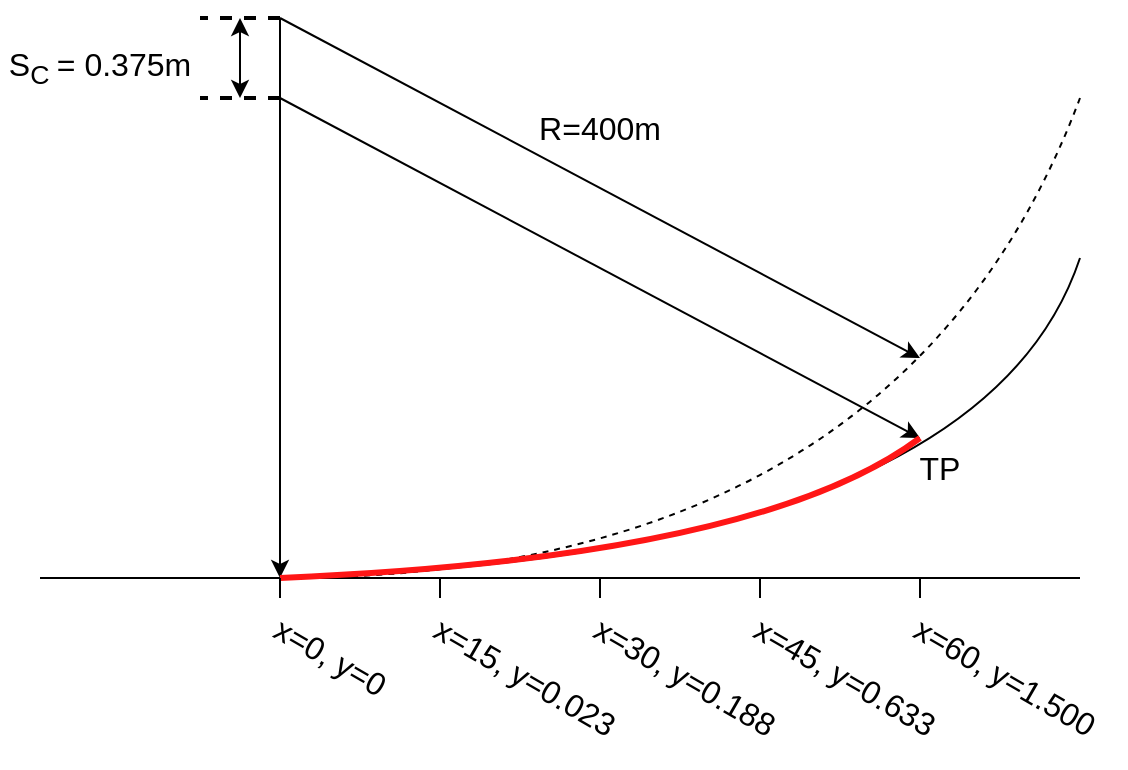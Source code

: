 <mxfile version="27.0.3" pages="5">
  <diagram name="horizontal-curve" id="SXCF_krvwTr8Y7kQgld5">
    <mxGraphModel dx="613" dy="1053" grid="1" gridSize="10" guides="1" tooltips="1" connect="1" arrows="1" fold="1" page="1" pageScale="1" pageWidth="827" pageHeight="1169" math="0" shadow="0">
      <root>
        <mxCell id="0" />
        <mxCell id="1" parent="0" />
        <mxCell id="LkyZGpWd02ybzmkm2xdY-1" value="" style="endArrow=none;html=1;rounded=0;strokeWidth=1;endFill=1;startFill=1;startArrow=classic;" edge="1" parent="1">
          <mxGeometry width="50" height="50" relative="1" as="geometry">
            <mxPoint x="240" y="320" as="sourcePoint" />
            <mxPoint x="240" y="40" as="targetPoint" />
          </mxGeometry>
        </mxCell>
        <mxCell id="LkyZGpWd02ybzmkm2xdY-2" value="" style="endArrow=none;html=1;rounded=0;strokeWidth=1;" edge="1" parent="1">
          <mxGeometry width="50" height="50" relative="1" as="geometry">
            <mxPoint x="240" y="320" as="sourcePoint" />
            <mxPoint x="120" y="320" as="targetPoint" />
          </mxGeometry>
        </mxCell>
        <mxCell id="LkyZGpWd02ybzmkm2xdY-3" value="" style="endArrow=none;html=1;rounded=0;strokeWidth=1;" edge="1" parent="1">
          <mxGeometry width="50" height="50" relative="1" as="geometry">
            <mxPoint x="640" y="320" as="sourcePoint" />
            <mxPoint x="240" y="320" as="targetPoint" />
          </mxGeometry>
        </mxCell>
        <mxCell id="LkyZGpWd02ybzmkm2xdY-4" value="" style="endArrow=none;dashed=1;html=1;rounded=0;strokeWidth=2;" edge="1" parent="1">
          <mxGeometry width="50" height="50" relative="1" as="geometry">
            <mxPoint x="240" y="40" as="sourcePoint" />
            <mxPoint x="200" y="40" as="targetPoint" />
          </mxGeometry>
        </mxCell>
        <mxCell id="LkyZGpWd02ybzmkm2xdY-5" value="" style="endArrow=none;dashed=1;html=1;rounded=0;strokeWidth=2;" edge="1" parent="1">
          <mxGeometry width="50" height="50" relative="1" as="geometry">
            <mxPoint x="240" y="80" as="sourcePoint" />
            <mxPoint x="200" y="80" as="targetPoint" />
          </mxGeometry>
        </mxCell>
        <mxCell id="LkyZGpWd02ybzmkm2xdY-6" value="" style="endArrow=classic;startArrow=classic;html=1;rounded=0;" edge="1" parent="1">
          <mxGeometry width="50" height="50" relative="1" as="geometry">
            <mxPoint x="220" y="80" as="sourcePoint" />
            <mxPoint x="220" y="40" as="targetPoint" />
          </mxGeometry>
        </mxCell>
        <mxCell id="LkyZGpWd02ybzmkm2xdY-7" value="S&lt;span&gt;&lt;sub&gt;C&amp;nbsp;&lt;/sub&gt;&lt;/span&gt;= 0.375m" style="text;html=1;align=center;verticalAlign=middle;whiteSpace=wrap;rounded=0;fontSize=16;" vertex="1" parent="1">
          <mxGeometry x="100" y="50" width="100" height="30" as="geometry" />
        </mxCell>
        <mxCell id="LkyZGpWd02ybzmkm2xdY-9" value="" style="curved=1;endArrow=none;html=1;rounded=0;startFill=0;dashed=1;" edge="1" parent="1">
          <mxGeometry width="50" height="50" relative="1" as="geometry">
            <mxPoint x="240" y="320" as="sourcePoint" />
            <mxPoint x="640" y="80" as="targetPoint" />
            <Array as="points">
              <mxPoint x="550" y="320" />
            </Array>
          </mxGeometry>
        </mxCell>
        <mxCell id="LkyZGpWd02ybzmkm2xdY-10" value="" style="curved=1;endArrow=none;html=1;rounded=0;startFill=0;" edge="1" parent="1">
          <mxGeometry width="50" height="50" relative="1" as="geometry">
            <mxPoint x="240" y="320" as="sourcePoint" />
            <mxPoint x="640" y="160" as="targetPoint" />
            <Array as="points">
              <mxPoint x="590" y="310" />
            </Array>
          </mxGeometry>
        </mxCell>
        <mxCell id="LkyZGpWd02ybzmkm2xdY-11" value="" style="endArrow=classic;html=1;rounded=0;" edge="1" parent="1">
          <mxGeometry width="50" height="50" relative="1" as="geometry">
            <mxPoint x="240" y="40" as="sourcePoint" />
            <mxPoint x="560" y="210" as="targetPoint" />
          </mxGeometry>
        </mxCell>
        <mxCell id="LkyZGpWd02ybzmkm2xdY-12" value="" style="endArrow=classic;html=1;rounded=0;" edge="1" parent="1">
          <mxGeometry width="50" height="50" relative="1" as="geometry">
            <mxPoint x="240" y="80" as="sourcePoint" />
            <mxPoint x="560" y="250" as="targetPoint" />
          </mxGeometry>
        </mxCell>
        <mxCell id="LkyZGpWd02ybzmkm2xdY-13" value="R=400m" style="text;html=1;align=center;verticalAlign=middle;whiteSpace=wrap;rounded=0;fontSize=16;" vertex="1" parent="1">
          <mxGeometry x="370" y="80" width="60" height="30" as="geometry" />
        </mxCell>
        <mxCell id="LkyZGpWd02ybzmkm2xdY-14" value="" style="curved=1;endArrow=none;html=1;rounded=0;startFill=0;strokeColor=#FF1616;strokeWidth=3;" edge="1" parent="1">
          <mxGeometry width="50" height="50" relative="1" as="geometry">
            <mxPoint x="240" y="320" as="sourcePoint" />
            <mxPoint x="560" y="250" as="targetPoint" />
            <Array as="points">
              <mxPoint x="480" y="310" />
            </Array>
          </mxGeometry>
        </mxCell>
        <mxCell id="LkyZGpWd02ybzmkm2xdY-15" value="TP" style="text;html=1;align=center;verticalAlign=middle;whiteSpace=wrap;rounded=0;fontSize=16;" vertex="1" parent="1">
          <mxGeometry x="540" y="250" width="60" height="30" as="geometry" />
        </mxCell>
        <mxCell id="LkyZGpWd02ybzmkm2xdY-22" value="" style="endArrow=none;html=1;rounded=0;" edge="1" parent="1">
          <mxGeometry width="50" height="50" relative="1" as="geometry">
            <mxPoint x="240" y="330" as="sourcePoint" />
            <mxPoint x="240" y="320" as="targetPoint" />
          </mxGeometry>
        </mxCell>
        <mxCell id="LkyZGpWd02ybzmkm2xdY-24" value="" style="endArrow=none;html=1;rounded=0;" edge="1" parent="1">
          <mxGeometry width="50" height="50" relative="1" as="geometry">
            <mxPoint x="480" y="330" as="sourcePoint" />
            <mxPoint x="480" y="320" as="targetPoint" />
          </mxGeometry>
        </mxCell>
        <mxCell id="LkyZGpWd02ybzmkm2xdY-25" value="" style="endArrow=none;html=1;rounded=0;" edge="1" parent="1">
          <mxGeometry width="50" height="50" relative="1" as="geometry">
            <mxPoint x="320" y="330" as="sourcePoint" />
            <mxPoint x="320" y="320" as="targetPoint" />
          </mxGeometry>
        </mxCell>
        <mxCell id="LkyZGpWd02ybzmkm2xdY-26" value="" style="endArrow=none;html=1;rounded=0;" edge="1" parent="1">
          <mxGeometry width="50" height="50" relative="1" as="geometry">
            <mxPoint x="400" y="330" as="sourcePoint" />
            <mxPoint x="400" y="320" as="targetPoint" />
          </mxGeometry>
        </mxCell>
        <mxCell id="LkyZGpWd02ybzmkm2xdY-27" value="" style="endArrow=none;html=1;rounded=0;" edge="1" parent="1">
          <mxGeometry width="50" height="50" relative="1" as="geometry">
            <mxPoint x="560" y="330" as="sourcePoint" />
            <mxPoint x="560" y="320" as="targetPoint" />
          </mxGeometry>
        </mxCell>
        <mxCell id="LkyZGpWd02ybzmkm2xdY-28" value="x=0, y=0" style="text;html=1;align=left;verticalAlign=middle;whiteSpace=wrap;rounded=0;fontSize=16;rotation=30;" vertex="1" parent="1">
          <mxGeometry x="230" y="350" width="110" height="40" as="geometry" />
        </mxCell>
        <mxCell id="LkyZGpWd02ybzmkm2xdY-30" value="x=15, y=0.023" style="text;html=1;align=left;verticalAlign=middle;whiteSpace=wrap;rounded=0;fontSize=16;rotation=30;" vertex="1" parent="1">
          <mxGeometry x="310" y="350" width="110" height="40" as="geometry" />
        </mxCell>
        <mxCell id="LkyZGpWd02ybzmkm2xdY-31" value="x=30, y=0.188" style="text;html=1;align=left;verticalAlign=middle;whiteSpace=wrap;rounded=0;fontSize=16;rotation=30;" vertex="1" parent="1">
          <mxGeometry x="390" y="350" width="110" height="40" as="geometry" />
        </mxCell>
        <mxCell id="LkyZGpWd02ybzmkm2xdY-32" value="x=45, y=0.633" style="text;html=1;align=left;verticalAlign=middle;whiteSpace=wrap;rounded=0;fontSize=16;rotation=30;" vertex="1" parent="1">
          <mxGeometry x="470" y="350" width="110" height="40" as="geometry" />
        </mxCell>
        <mxCell id="LkyZGpWd02ybzmkm2xdY-33" value="x=60, y=1.500" style="text;html=1;align=left;verticalAlign=middle;whiteSpace=wrap;rounded=0;fontSize=16;rotation=30;" vertex="1" parent="1">
          <mxGeometry x="550" y="350" width="110" height="40" as="geometry" />
        </mxCell>
      </root>
    </mxGraphModel>
  </diagram>
  <diagram id="r2-58brcnccfTSR4OLC5" name="vertical-curve-intervals">
    <mxGraphModel dx="575" dy="988" grid="1" gridSize="10" guides="1" tooltips="1" connect="1" arrows="1" fold="1" page="1" pageScale="1" pageWidth="827" pageHeight="1169" math="0" shadow="0">
      <root>
        <mxCell id="0" />
        <mxCell id="1" parent="0" />
        <mxCell id="jxTdZAvLVfT6GxiobgqB-1" value="G&lt;sub&gt;1&lt;/sub&gt;= 1%" style="endArrow=none;html=1;rounded=0;fontSize=16;" edge="1" parent="1">
          <mxGeometry x="-1" y="28" width="50" height="50" relative="1" as="geometry">
            <mxPoint x="400" y="480" as="sourcePoint" />
            <mxPoint x="800" y="80" as="targetPoint" />
            <mxPoint as="offset" />
          </mxGeometry>
        </mxCell>
        <mxCell id="xawjdj539_uKptvt5lee-1" value="" style="endArrow=none;html=1;rounded=0;" edge="1" parent="1">
          <mxGeometry width="50" height="50" relative="1" as="geometry">
            <mxPoint x="680" y="480" as="sourcePoint" />
            <mxPoint x="680" y="80" as="targetPoint" />
          </mxGeometry>
        </mxCell>
        <mxCell id="xawjdj539_uKptvt5lee-2" value="" style="endArrow=none;html=1;rounded=0;dashed=1;" edge="1" parent="1">
          <mxGeometry width="50" height="50" relative="1" as="geometry">
            <mxPoint x="520" y="440" as="sourcePoint" />
            <mxPoint x="520" y="120" as="targetPoint" />
          </mxGeometry>
        </mxCell>
        <mxCell id="xawjdj539_uKptvt5lee-3" value="" style="endArrow=none;html=1;rounded=0;dashed=1;" edge="1" parent="1">
          <mxGeometry width="50" height="50" relative="1" as="geometry">
            <mxPoint x="640" y="440" as="sourcePoint" />
            <mxPoint x="640" y="120" as="targetPoint" />
          </mxGeometry>
        </mxCell>
        <mxCell id="xawjdj539_uKptvt5lee-4" value="" style="endArrow=none;html=1;rounded=0;dashed=1;" edge="1" parent="1">
          <mxGeometry width="50" height="50" relative="1" as="geometry">
            <mxPoint x="560" y="440" as="sourcePoint" />
            <mxPoint x="560" y="120" as="targetPoint" />
          </mxGeometry>
        </mxCell>
        <mxCell id="xawjdj539_uKptvt5lee-5" value="" style="endArrow=none;html=1;rounded=0;dashed=1;" edge="1" parent="1">
          <mxGeometry width="50" height="50" relative="1" as="geometry">
            <mxPoint x="600" y="440" as="sourcePoint" />
            <mxPoint x="600" y="120" as="targetPoint" />
          </mxGeometry>
        </mxCell>
        <mxCell id="xawjdj539_uKptvt5lee-6" value="" style="endArrow=none;html=1;rounded=0;startArrow=none;startFill=0;" edge="1" parent="1">
          <mxGeometry width="50" height="50" relative="1" as="geometry">
            <mxPoint x="480" y="400" as="sourcePoint" />
            <mxPoint x="480" y="80" as="targetPoint" />
          </mxGeometry>
        </mxCell>
        <mxCell id="xawjdj539_uKptvt5lee-7" value="L&lt;sub&gt;tr&lt;/sub&gt;= 87.5 m" style="endArrow=classic;startArrow=classic;html=1;rounded=0;fontSize=16;" edge="1" parent="1">
          <mxGeometry x="0.4" y="20" width="50" height="50" relative="1" as="geometry">
            <mxPoint x="480" y="80" as="sourcePoint" />
            <mxPoint x="680" y="80" as="targetPoint" />
            <mxPoint as="offset" />
          </mxGeometry>
        </mxCell>
        <mxCell id="xawjdj539_uKptvt5lee-8" value="I= 17.5 m" style="endArrow=classic;startArrow=classic;html=1;rounded=0;fontSize=16;" edge="1" parent="1">
          <mxGeometry x="1" y="20" width="50" height="50" relative="1" as="geometry">
            <mxPoint x="480" y="120" as="sourcePoint" />
            <mxPoint x="520" y="120" as="targetPoint" />
            <mxPoint as="offset" />
          </mxGeometry>
        </mxCell>
        <mxCell id="xawjdj539_uKptvt5lee-9" value="I&lt;sub&gt;3&lt;/sub&gt;= 52.5 m" style="endArrow=classic;startArrow=classic;html=1;rounded=0;fontSize=16;" edge="1" parent="1">
          <mxGeometry x="0.167" y="20" width="50" height="50" relative="1" as="geometry">
            <mxPoint x="480" y="200" as="sourcePoint" />
            <mxPoint x="600" y="200" as="targetPoint" />
            <mxPoint as="offset" />
          </mxGeometry>
        </mxCell>
        <mxCell id="xawjdj539_uKptvt5lee-10" value="" style="curved=1;endArrow=oval;html=1;rounded=0;startFill=1;startArrow=oval;endFill=1;" edge="1" parent="1">
          <mxGeometry width="50" height="50" relative="1" as="geometry">
            <mxPoint x="480" y="400" as="sourcePoint" />
            <mxPoint x="680" y="480" as="targetPoint" />
            <Array as="points">
              <mxPoint x="620" y="270" />
            </Array>
          </mxGeometry>
        </mxCell>
        <mxCell id="xawjdj539_uKptvt5lee-11" value="G&lt;sub&gt;2&lt;/sub&gt;= -2.5%" style="endArrow=none;html=1;rounded=0;fontSize=16;" edge="1" parent="1">
          <mxGeometry width="50" height="50" relative="1" as="geometry">
            <mxPoint x="680" y="480" as="sourcePoint" />
            <mxPoint x="720" y="640" as="targetPoint" />
          </mxGeometry>
        </mxCell>
        <mxCell id="xawjdj539_uKptvt5lee-12" value="R= 2500 m" style="endArrow=classic;html=1;rounded=0;fontSize=16;" edge="1" parent="1">
          <mxGeometry x="-0.341" y="-46" width="50" height="50" relative="1" as="geometry">
            <mxPoint x="530" y="530" as="sourcePoint" />
            <mxPoint x="620" y="370" as="targetPoint" />
            <mxPoint as="offset" />
          </mxGeometry>
        </mxCell>
        <mxCell id="Em1HWiFnSpKRZsShYDtv-1" value="h&lt;sub&gt;0&lt;/sub&gt;= -35 m" style="text;html=1;align=center;verticalAlign=middle;whiteSpace=wrap;rounded=0;fontSize=16;" vertex="1" parent="1">
          <mxGeometry x="400" y="380" width="73" height="30" as="geometry" />
        </mxCell>
      </root>
    </mxGraphModel>
  </diagram>
  <diagram name="vertical-curve-heights" id="iGC5_O4vB84dhGxdD94K">
    <mxGraphModel dx="575" dy="988" grid="1" gridSize="10" guides="1" tooltips="1" connect="1" arrows="1" fold="1" page="1" pageScale="1" pageWidth="827" pageHeight="1169" math="0" shadow="0">
      <root>
        <mxCell id="_yOffROrA7SlxPLwHXTy-0" />
        <mxCell id="_yOffROrA7SlxPLwHXTy-1" parent="_yOffROrA7SlxPLwHXTy-0" />
        <mxCell id="_yOffROrA7SlxPLwHXTy-2" value="G&lt;sub&gt;1&lt;/sub&gt;= 1%" style="endArrow=none;html=1;rounded=0;fontSize=16;" edge="1" parent="_yOffROrA7SlxPLwHXTy-1">
          <mxGeometry x="-1" y="28" width="50" height="50" relative="1" as="geometry">
            <mxPoint x="400" y="480" as="sourcePoint" />
            <mxPoint x="800" y="80" as="targetPoint" />
            <mxPoint as="offset" />
          </mxGeometry>
        </mxCell>
        <mxCell id="_yOffROrA7SlxPLwHXTy-3" value="" style="endArrow=none;html=1;rounded=0;" edge="1" parent="_yOffROrA7SlxPLwHXTy-1">
          <mxGeometry width="50" height="50" relative="1" as="geometry">
            <mxPoint x="680" y="480" as="sourcePoint" />
            <mxPoint x="680" y="200" as="targetPoint" />
          </mxGeometry>
        </mxCell>
        <mxCell id="_yOffROrA7SlxPLwHXTy-5" value="" style="endArrow=none;html=1;rounded=0;dashed=1;strokeColor=#000000;strokeWidth=1;" edge="1" parent="_yOffROrA7SlxPLwHXTy-1">
          <mxGeometry width="50" height="50" relative="1" as="geometry">
            <mxPoint x="640" y="390" as="sourcePoint" />
            <mxPoint x="640" y="240" as="targetPoint" />
          </mxGeometry>
        </mxCell>
        <mxCell id="_yOffROrA7SlxPLwHXTy-6" value="" style="endArrow=none;html=1;rounded=0;dashed=1;startArrow=oval;startFill=1;" edge="1" parent="_yOffROrA7SlxPLwHXTy-1">
          <mxGeometry width="50" height="50" relative="1" as="geometry">
            <mxPoint x="560" y="320" as="sourcePoint" />
            <mxPoint x="560" y="120" as="targetPoint" />
          </mxGeometry>
        </mxCell>
        <mxCell id="_yOffROrA7SlxPLwHXTy-7" value="" style="endArrow=none;html=1;rounded=0;dashed=1;startArrow=oval;startFill=1;" edge="1" parent="_yOffROrA7SlxPLwHXTy-1">
          <mxGeometry width="50" height="50" relative="1" as="geometry">
            <mxPoint x="600" y="280" as="sourcePoint" />
            <mxPoint x="600" y="120" as="targetPoint" />
          </mxGeometry>
        </mxCell>
        <mxCell id="_yOffROrA7SlxPLwHXTy-8" value="" style="endArrow=none;html=1;rounded=0;startArrow=none;startFill=0;" edge="1" parent="_yOffROrA7SlxPLwHXTy-1">
          <mxGeometry width="50" height="50" relative="1" as="geometry">
            <mxPoint x="480" y="400" as="sourcePoint" />
            <mxPoint x="480" y="80" as="targetPoint" />
          </mxGeometry>
        </mxCell>
        <mxCell id="_yOffROrA7SlxPLwHXTy-9" value="L&lt;sub&gt;tr&lt;/sub&gt;= 87.5 m" style="endArrow=classic;startArrow=classic;html=1;rounded=0;fontSize=16;" edge="1" parent="_yOffROrA7SlxPLwHXTy-1">
          <mxGeometry x="0.4" y="20" width="50" height="50" relative="1" as="geometry">
            <mxPoint x="480" y="80" as="sourcePoint" />
            <mxPoint x="680" y="80" as="targetPoint" />
            <mxPoint as="offset" />
          </mxGeometry>
        </mxCell>
        <mxCell id="_yOffROrA7SlxPLwHXTy-12" value="" style="curved=1;endArrow=oval;html=1;rounded=0;startFill=1;startArrow=oval;endFill=1;" edge="1" parent="_yOffROrA7SlxPLwHXTy-1">
          <mxGeometry width="50" height="50" relative="1" as="geometry">
            <mxPoint x="480" y="400" as="sourcePoint" />
            <mxPoint x="680" y="480" as="targetPoint" />
            <Array as="points">
              <mxPoint x="620" y="270" />
            </Array>
          </mxGeometry>
        </mxCell>
        <mxCell id="_yOffROrA7SlxPLwHXTy-13" value="G&lt;sub&gt;2&lt;/sub&gt;= -2.5%" style="endArrow=none;html=1;rounded=0;fontSize=16;" edge="1" parent="_yOffROrA7SlxPLwHXTy-1">
          <mxGeometry width="50" height="50" relative="1" as="geometry">
            <mxPoint x="680" y="480" as="sourcePoint" />
            <mxPoint x="720" y="640" as="targetPoint" />
          </mxGeometry>
        </mxCell>
        <mxCell id="_yOffROrA7SlxPLwHXTy-14" value="R= 2500 m" style="endArrow=classic;html=1;rounded=0;fontSize=16;" edge="1" parent="_yOffROrA7SlxPLwHXTy-1">
          <mxGeometry x="-0.341" y="-46" width="50" height="50" relative="1" as="geometry">
            <mxPoint x="530" y="530" as="sourcePoint" />
            <mxPoint x="620" y="370" as="targetPoint" />
            <mxPoint as="offset" />
          </mxGeometry>
        </mxCell>
        <mxCell id="_yOffROrA7SlxPLwHXTy-15" value="h&lt;sub&gt;0&lt;/sub&gt;= -35 m" style="text;html=1;align=center;verticalAlign=middle;whiteSpace=wrap;rounded=0;fontSize=16;" vertex="1" parent="_yOffROrA7SlxPLwHXTy-1">
          <mxGeometry x="400" y="380" width="73" height="30" as="geometry" />
        </mxCell>
        <mxCell id="tWIjpfsNZumdh6xaVJrB-5" value="" style="endArrow=none;html=1;rounded=0;dashed=1;strokeColor=#000000;strokeWidth=1;" edge="1" parent="_yOffROrA7SlxPLwHXTy-1">
          <mxGeometry width="50" height="50" relative="1" as="geometry">
            <mxPoint x="560" y="350" as="sourcePoint" />
            <mxPoint x="560" y="320" as="targetPoint" />
          </mxGeometry>
        </mxCell>
        <mxCell id="tWIjpfsNZumdh6xaVJrB-6" value="" style="endArrow=none;html=1;rounded=0;dashed=1;" edge="1" parent="_yOffROrA7SlxPLwHXTy-1">
          <mxGeometry width="50" height="50" relative="1" as="geometry">
            <mxPoint x="600" y="440" as="sourcePoint" />
            <mxPoint x="600" y="280" as="targetPoint" />
          </mxGeometry>
        </mxCell>
        <mxCell id="tWIjpfsNZumdh6xaVJrB-7" value="" style="endArrow=none;html=1;rounded=0;dashed=1;startArrow=oval;startFill=1;" edge="1" parent="_yOffROrA7SlxPLwHXTy-1">
          <mxGeometry width="50" height="50" relative="1" as="geometry">
            <mxPoint x="640" y="240" as="sourcePoint" />
            <mxPoint x="640" y="120" as="targetPoint" />
          </mxGeometry>
        </mxCell>
        <mxCell id="tWIjpfsNZumdh6xaVJrB-8" value="" style="endArrow=none;html=1;rounded=0;startArrow=oval;startFill=1;" edge="1" parent="_yOffROrA7SlxPLwHXTy-1">
          <mxGeometry width="50" height="50" relative="1" as="geometry">
            <mxPoint x="680" y="200" as="sourcePoint" />
            <mxPoint x="680" y="80" as="targetPoint" />
          </mxGeometry>
        </mxCell>
        <mxCell id="JmkwKropt9pV9SZRvunN-0" value="" style="endArrow=none;html=1;rounded=0;dashed=1;startArrow=oval;startFill=1;" edge="1" parent="_yOffROrA7SlxPLwHXTy-1">
          <mxGeometry width="50" height="50" relative="1" as="geometry">
            <mxPoint x="520" y="360" as="sourcePoint" />
            <mxPoint x="520" y="120" as="targetPoint" />
          </mxGeometry>
        </mxCell>
        <mxCell id="JmkwKropt9pV9SZRvunN-1" value="" style="endArrow=none;html=1;rounded=0;dashed=1;" edge="1" parent="_yOffROrA7SlxPLwHXTy-1">
          <mxGeometry width="50" height="50" relative="1" as="geometry">
            <mxPoint x="520" y="440" as="sourcePoint" />
            <mxPoint x="520" y="360" as="targetPoint" />
          </mxGeometry>
        </mxCell>
        <mxCell id="JmkwKropt9pV9SZRvunN-2" value="h&lt;sub&gt;1&lt;/sub&gt;= -34.825 m" style="endArrow=classic;html=1;rounded=0;fontSize=16;" edge="1" parent="_yOffROrA7SlxPLwHXTy-1">
          <mxGeometry x="-1" width="50" height="50" relative="1" as="geometry">
            <mxPoint x="400" y="320" as="sourcePoint" />
            <mxPoint x="520" y="360" as="targetPoint" />
            <mxPoint as="offset" />
          </mxGeometry>
        </mxCell>
        <mxCell id="JmkwKropt9pV9SZRvunN-3" value="h&lt;sub&gt;4&lt;/sub&gt;= -34.300 m" style="endArrow=classic;html=1;rounded=0;fontSize=16;" edge="1" parent="_yOffROrA7SlxPLwHXTy-1">
          <mxGeometry x="-1" width="50" height="50" relative="1" as="geometry">
            <mxPoint x="400" y="200" as="sourcePoint" />
            <mxPoint x="640" y="240" as="targetPoint" />
            <mxPoint as="offset" />
          </mxGeometry>
        </mxCell>
        <mxCell id="TSyL5Dv33qV7BRCMohvI-0" value="" style="endArrow=none;html=1;rounded=0;dashed=1;" edge="1" parent="_yOffROrA7SlxPLwHXTy-1">
          <mxGeometry width="50" height="50" relative="1" as="geometry">
            <mxPoint x="640" y="440" as="sourcePoint" />
            <mxPoint x="640" y="390" as="targetPoint" />
          </mxGeometry>
        </mxCell>
        <mxCell id="TSyL5Dv33qV7BRCMohvI-1" value="" style="endArrow=none;html=1;rounded=0;dashed=1;" edge="1" parent="_yOffROrA7SlxPLwHXTy-1">
          <mxGeometry width="50" height="50" relative="1" as="geometry">
            <mxPoint x="560" y="440" as="sourcePoint" />
            <mxPoint x="560" y="350" as="targetPoint" />
          </mxGeometry>
        </mxCell>
      </root>
    </mxGraphModel>
  </diagram>
  <diagram name="vertical-curve-extension" id="bwJ3wJROJDkzBkbzUz5t">
    <mxGraphModel dx="460" dy="790" grid="1" gridSize="10" guides="1" tooltips="1" connect="1" arrows="1" fold="1" page="1" pageScale="1" pageWidth="827" pageHeight="1169" math="0" shadow="0">
      <root>
        <mxCell id="gr9XYdaCjBYkanWr1Jlb-0" />
        <mxCell id="gr9XYdaCjBYkanWr1Jlb-1" parent="gr9XYdaCjBYkanWr1Jlb-0" />
        <mxCell id="gr9XYdaCjBYkanWr1Jlb-2" value="G&lt;sub&gt;1&lt;/sub&gt;= 1%" style="endArrow=none;html=1;rounded=0;fontSize=16;" edge="1" parent="gr9XYdaCjBYkanWr1Jlb-1">
          <mxGeometry x="-1" y="28" width="50" height="50" relative="1" as="geometry">
            <mxPoint x="400" y="480" as="sourcePoint" />
            <mxPoint x="800" y="80" as="targetPoint" />
            <mxPoint as="offset" />
          </mxGeometry>
        </mxCell>
        <mxCell id="gr9XYdaCjBYkanWr1Jlb-3" value="" style="endArrow=none;html=1;rounded=0;" edge="1" parent="gr9XYdaCjBYkanWr1Jlb-1">
          <mxGeometry width="50" height="50" relative="1" as="geometry">
            <mxPoint x="680" y="480" as="sourcePoint" />
            <mxPoint x="680" y="200" as="targetPoint" />
          </mxGeometry>
        </mxCell>
        <mxCell id="gr9XYdaCjBYkanWr1Jlb-4" value="" style="endArrow=none;html=1;rounded=0;dashed=1;strokeColor=#00CC00;strokeWidth=2;" edge="1" parent="gr9XYdaCjBYkanWr1Jlb-1">
          <mxGeometry width="50" height="50" relative="1" as="geometry">
            <mxPoint x="640" y="390" as="sourcePoint" />
            <mxPoint x="640" y="240" as="targetPoint" />
          </mxGeometry>
        </mxCell>
        <mxCell id="gr9XYdaCjBYkanWr1Jlb-5" value="" style="endArrow=none;html=1;rounded=0;dashed=1;startArrow=oval;startFill=1;" edge="1" parent="gr9XYdaCjBYkanWr1Jlb-1">
          <mxGeometry width="50" height="50" relative="1" as="geometry">
            <mxPoint x="560" y="320" as="sourcePoint" />
            <mxPoint x="560" y="120" as="targetPoint" />
          </mxGeometry>
        </mxCell>
        <mxCell id="gr9XYdaCjBYkanWr1Jlb-6" value="" style="endArrow=none;html=1;rounded=0;dashed=1;startArrow=oval;startFill=1;" edge="1" parent="gr9XYdaCjBYkanWr1Jlb-1">
          <mxGeometry width="50" height="50" relative="1" as="geometry">
            <mxPoint x="600" y="280" as="sourcePoint" />
            <mxPoint x="600" y="120" as="targetPoint" />
          </mxGeometry>
        </mxCell>
        <mxCell id="gr9XYdaCjBYkanWr1Jlb-7" value="" style="endArrow=none;html=1;rounded=0;startArrow=none;startFill=0;" edge="1" parent="gr9XYdaCjBYkanWr1Jlb-1">
          <mxGeometry width="50" height="50" relative="1" as="geometry">
            <mxPoint x="480" y="400" as="sourcePoint" />
            <mxPoint x="480" y="80" as="targetPoint" />
          </mxGeometry>
        </mxCell>
        <mxCell id="gr9XYdaCjBYkanWr1Jlb-8" value="L&lt;sub&gt;tr&lt;/sub&gt;= 87.5 m" style="endArrow=classic;startArrow=classic;html=1;rounded=0;fontSize=16;" edge="1" parent="gr9XYdaCjBYkanWr1Jlb-1">
          <mxGeometry x="0.4" y="20" width="50" height="50" relative="1" as="geometry">
            <mxPoint x="480" y="80" as="sourcePoint" />
            <mxPoint x="680" y="80" as="targetPoint" />
            <mxPoint as="offset" />
          </mxGeometry>
        </mxCell>
        <mxCell id="gr9XYdaCjBYkanWr1Jlb-9" value="" style="curved=1;endArrow=oval;html=1;rounded=0;startFill=1;startArrow=oval;endFill=1;" edge="1" parent="gr9XYdaCjBYkanWr1Jlb-1">
          <mxGeometry width="50" height="50" relative="1" as="geometry">
            <mxPoint x="480" y="400" as="sourcePoint" />
            <mxPoint x="680" y="480" as="targetPoint" />
            <Array as="points">
              <mxPoint x="620" y="270" />
            </Array>
          </mxGeometry>
        </mxCell>
        <mxCell id="gr9XYdaCjBYkanWr1Jlb-10" value="G&lt;sub&gt;2&lt;/sub&gt;= -2.5%" style="endArrow=none;html=1;rounded=0;fontSize=16;" edge="1" parent="gr9XYdaCjBYkanWr1Jlb-1">
          <mxGeometry width="50" height="50" relative="1" as="geometry">
            <mxPoint x="680" y="480" as="sourcePoint" />
            <mxPoint x="720" y="640" as="targetPoint" />
          </mxGeometry>
        </mxCell>
        <mxCell id="gr9XYdaCjBYkanWr1Jlb-11" value="R= 2500 m" style="endArrow=classic;html=1;rounded=0;fontSize=16;" edge="1" parent="gr9XYdaCjBYkanWr1Jlb-1">
          <mxGeometry x="-0.341" y="-46" width="50" height="50" relative="1" as="geometry">
            <mxPoint x="530" y="530" as="sourcePoint" />
            <mxPoint x="620" y="370" as="targetPoint" />
            <mxPoint as="offset" />
          </mxGeometry>
        </mxCell>
        <mxCell id="gr9XYdaCjBYkanWr1Jlb-12" value="h&lt;sub&gt;0&lt;/sub&gt;= -35 m" style="text;html=1;align=center;verticalAlign=middle;whiteSpace=wrap;rounded=0;fontSize=16;" vertex="1" parent="gr9XYdaCjBYkanWr1Jlb-1">
          <mxGeometry x="400" y="380" width="73" height="30" as="geometry" />
        </mxCell>
        <mxCell id="gr9XYdaCjBYkanWr1Jlb-13" value="" style="endArrow=none;html=1;rounded=0;dashed=1;strokeColor=#00CC00;strokeWidth=2;" edge="1" parent="gr9XYdaCjBYkanWr1Jlb-1">
          <mxGeometry width="50" height="50" relative="1" as="geometry">
            <mxPoint x="560" y="350" as="sourcePoint" />
            <mxPoint x="560" y="320" as="targetPoint" />
          </mxGeometry>
        </mxCell>
        <mxCell id="gr9XYdaCjBYkanWr1Jlb-14" value="" style="endArrow=none;html=1;rounded=0;dashed=1;" edge="1" parent="gr9XYdaCjBYkanWr1Jlb-1">
          <mxGeometry width="50" height="50" relative="1" as="geometry">
            <mxPoint x="600" y="440" as="sourcePoint" />
            <mxPoint x="600" y="280" as="targetPoint" />
          </mxGeometry>
        </mxCell>
        <mxCell id="gr9XYdaCjBYkanWr1Jlb-15" value="" style="endArrow=none;html=1;rounded=0;dashed=1;startArrow=oval;startFill=1;" edge="1" parent="gr9XYdaCjBYkanWr1Jlb-1">
          <mxGeometry width="50" height="50" relative="1" as="geometry">
            <mxPoint x="640" y="240" as="sourcePoint" />
            <mxPoint x="640" y="120" as="targetPoint" />
          </mxGeometry>
        </mxCell>
        <mxCell id="gr9XYdaCjBYkanWr1Jlb-16" value="" style="endArrow=none;html=1;rounded=0;startArrow=oval;startFill=1;" edge="1" parent="gr9XYdaCjBYkanWr1Jlb-1">
          <mxGeometry width="50" height="50" relative="1" as="geometry">
            <mxPoint x="680" y="200" as="sourcePoint" />
            <mxPoint x="680" y="80" as="targetPoint" />
          </mxGeometry>
        </mxCell>
        <mxCell id="gr9XYdaCjBYkanWr1Jlb-17" value="" style="endArrow=none;html=1;rounded=0;dashed=1;startArrow=oval;startFill=1;" edge="1" parent="gr9XYdaCjBYkanWr1Jlb-1">
          <mxGeometry width="50" height="50" relative="1" as="geometry">
            <mxPoint x="520" y="360" as="sourcePoint" />
            <mxPoint x="520" y="120" as="targetPoint" />
          </mxGeometry>
        </mxCell>
        <mxCell id="gr9XYdaCjBYkanWr1Jlb-18" value="" style="endArrow=none;html=1;rounded=0;dashed=1;" edge="1" parent="gr9XYdaCjBYkanWr1Jlb-1">
          <mxGeometry width="50" height="50" relative="1" as="geometry">
            <mxPoint x="520" y="440" as="sourcePoint" />
            <mxPoint x="520" y="360" as="targetPoint" />
          </mxGeometry>
        </mxCell>
        <mxCell id="gr9XYdaCjBYkanWr1Jlb-19" value="O&lt;sub&gt;2&lt;/sub&gt;= 0.245 m" style="endArrow=classic;html=1;rounded=0;fontSize=16;" edge="1" parent="gr9XYdaCjBYkanWr1Jlb-1">
          <mxGeometry x="-1" width="50" height="50" relative="1" as="geometry">
            <mxPoint x="760" y="300" as="sourcePoint" />
            <mxPoint x="560" y="340" as="targetPoint" />
            <mxPoint as="offset" />
          </mxGeometry>
        </mxCell>
        <mxCell id="gr9XYdaCjBYkanWr1Jlb-20" value="O&lt;sub&gt;4&lt;/sub&gt;= 0.980 m" style="endArrow=classic;html=1;rounded=0;fontSize=16;" edge="1" parent="gr9XYdaCjBYkanWr1Jlb-1">
          <mxGeometry x="-1" width="50" height="50" relative="1" as="geometry">
            <mxPoint x="760" y="240" as="sourcePoint" />
            <mxPoint x="640" y="280" as="targetPoint" />
            <mxPoint as="offset" />
          </mxGeometry>
        </mxCell>
        <mxCell id="gr9XYdaCjBYkanWr1Jlb-21" value="" style="endArrow=none;html=1;rounded=0;dashed=1;" edge="1" parent="gr9XYdaCjBYkanWr1Jlb-1">
          <mxGeometry width="50" height="50" relative="1" as="geometry">
            <mxPoint x="640" y="440" as="sourcePoint" />
            <mxPoint x="640" y="390" as="targetPoint" />
          </mxGeometry>
        </mxCell>
        <mxCell id="gr9XYdaCjBYkanWr1Jlb-22" value="" style="endArrow=none;html=1;rounded=0;dashed=1;" edge="1" parent="gr9XYdaCjBYkanWr1Jlb-1">
          <mxGeometry width="50" height="50" relative="1" as="geometry">
            <mxPoint x="560" y="440" as="sourcePoint" />
            <mxPoint x="560" y="350" as="targetPoint" />
          </mxGeometry>
        </mxCell>
      </root>
    </mxGraphModel>
  </diagram>
  <diagram name="vertical-curve-fh" id="6T-ReX577GBPmcuY3hwG">
    <mxGraphModel dx="541" dy="929" grid="1" gridSize="10" guides="1" tooltips="1" connect="1" arrows="1" fold="1" page="1" pageScale="1" pageWidth="827" pageHeight="1169" math="0" shadow="0">
      <root>
        <mxCell id="zrzUNM2PURuk44T0LHuJ-0" />
        <mxCell id="zrzUNM2PURuk44T0LHuJ-1" parent="zrzUNM2PURuk44T0LHuJ-0" />
        <mxCell id="zrzUNM2PURuk44T0LHuJ-2" value="G&lt;sub&gt;1&lt;/sub&gt;= 1%" style="endArrow=none;html=1;rounded=0;fontSize=16;" edge="1" parent="zrzUNM2PURuk44T0LHuJ-1">
          <mxGeometry x="-1" y="28" width="50" height="50" relative="1" as="geometry">
            <mxPoint x="400" y="480" as="sourcePoint" />
            <mxPoint x="800" y="80" as="targetPoint" />
            <mxPoint as="offset" />
          </mxGeometry>
        </mxCell>
        <mxCell id="zrzUNM2PURuk44T0LHuJ-3" value="" style="endArrow=none;html=1;rounded=0;" edge="1" parent="zrzUNM2PURuk44T0LHuJ-1">
          <mxGeometry width="50" height="50" relative="1" as="geometry">
            <mxPoint x="680" y="480" as="sourcePoint" />
            <mxPoint x="680" y="200" as="targetPoint" />
          </mxGeometry>
        </mxCell>
        <mxCell id="zrzUNM2PURuk44T0LHuJ-4" value="" style="endArrow=none;html=1;rounded=0;dashed=1;strokeColor=#000000;strokeWidth=1;" edge="1" parent="zrzUNM2PURuk44T0LHuJ-1">
          <mxGeometry width="50" height="50" relative="1" as="geometry">
            <mxPoint x="640" y="390" as="sourcePoint" />
            <mxPoint x="640" y="240" as="targetPoint" />
          </mxGeometry>
        </mxCell>
        <mxCell id="zrzUNM2PURuk44T0LHuJ-5" value="" style="endArrow=none;html=1;rounded=0;dashed=1;startArrow=oval;startFill=1;" edge="1" parent="zrzUNM2PURuk44T0LHuJ-1">
          <mxGeometry width="50" height="50" relative="1" as="geometry">
            <mxPoint x="560" y="320" as="sourcePoint" />
            <mxPoint x="560" y="120" as="targetPoint" />
          </mxGeometry>
        </mxCell>
        <mxCell id="zrzUNM2PURuk44T0LHuJ-6" value="" style="endArrow=none;html=1;rounded=0;dashed=1;startArrow=oval;startFill=1;" edge="1" parent="zrzUNM2PURuk44T0LHuJ-1">
          <mxGeometry width="50" height="50" relative="1" as="geometry">
            <mxPoint x="600" y="280" as="sourcePoint" />
            <mxPoint x="600" y="120" as="targetPoint" />
          </mxGeometry>
        </mxCell>
        <mxCell id="zrzUNM2PURuk44T0LHuJ-7" value="" style="endArrow=none;html=1;rounded=0;startArrow=none;startFill=0;" edge="1" parent="zrzUNM2PURuk44T0LHuJ-1">
          <mxGeometry width="50" height="50" relative="1" as="geometry">
            <mxPoint x="480" y="400" as="sourcePoint" />
            <mxPoint x="480" y="80" as="targetPoint" />
          </mxGeometry>
        </mxCell>
        <mxCell id="zrzUNM2PURuk44T0LHuJ-8" value="L&lt;sub&gt;tr&lt;/sub&gt;= 87.5 m" style="endArrow=classic;startArrow=classic;html=1;rounded=0;fontSize=16;" edge="1" parent="zrzUNM2PURuk44T0LHuJ-1">
          <mxGeometry x="0.4" y="20" width="50" height="50" relative="1" as="geometry">
            <mxPoint x="480" y="80" as="sourcePoint" />
            <mxPoint x="680" y="80" as="targetPoint" />
            <mxPoint as="offset" />
          </mxGeometry>
        </mxCell>
        <mxCell id="zrzUNM2PURuk44T0LHuJ-9" value="" style="curved=1;endArrow=oval;html=1;rounded=0;startFill=1;startArrow=oval;endFill=1;" edge="1" parent="zrzUNM2PURuk44T0LHuJ-1">
          <mxGeometry width="50" height="50" relative="1" as="geometry">
            <mxPoint x="480" y="400" as="sourcePoint" />
            <mxPoint x="680" y="480" as="targetPoint" />
            <Array as="points">
              <mxPoint x="620" y="270" />
            </Array>
          </mxGeometry>
        </mxCell>
        <mxCell id="zrzUNM2PURuk44T0LHuJ-10" value="G&lt;sub&gt;2&lt;/sub&gt;= -2.5%" style="endArrow=none;html=1;rounded=0;fontSize=16;" edge="1" parent="zrzUNM2PURuk44T0LHuJ-1">
          <mxGeometry width="50" height="50" relative="1" as="geometry">
            <mxPoint x="680" y="480" as="sourcePoint" />
            <mxPoint x="720" y="640" as="targetPoint" />
          </mxGeometry>
        </mxCell>
        <mxCell id="zrzUNM2PURuk44T0LHuJ-11" value="R= 2500 m" style="endArrow=classic;html=1;rounded=0;fontSize=16;" edge="1" parent="zrzUNM2PURuk44T0LHuJ-1">
          <mxGeometry x="-0.341" y="-46" width="50" height="50" relative="1" as="geometry">
            <mxPoint x="530" y="530" as="sourcePoint" />
            <mxPoint x="620" y="370" as="targetPoint" />
            <mxPoint as="offset" />
          </mxGeometry>
        </mxCell>
        <mxCell id="zrzUNM2PURuk44T0LHuJ-12" value="h&lt;sub&gt;0&lt;/sub&gt;= -35 m" style="text;html=1;align=center;verticalAlign=middle;whiteSpace=wrap;rounded=0;fontSize=16;" vertex="1" parent="zrzUNM2PURuk44T0LHuJ-1">
          <mxGeometry x="400" y="380" width="73" height="30" as="geometry" />
        </mxCell>
        <mxCell id="zrzUNM2PURuk44T0LHuJ-13" value="" style="endArrow=none;html=1;rounded=0;dashed=1;strokeColor=#000000;strokeWidth=1;" edge="1" parent="zrzUNM2PURuk44T0LHuJ-1">
          <mxGeometry width="50" height="50" relative="1" as="geometry">
            <mxPoint x="560" y="350" as="sourcePoint" />
            <mxPoint x="560" y="320" as="targetPoint" />
          </mxGeometry>
        </mxCell>
        <mxCell id="zrzUNM2PURuk44T0LHuJ-14" value="" style="endArrow=oval;html=1;rounded=0;dashed=1;endFill=1;" edge="1" parent="zrzUNM2PURuk44T0LHuJ-1">
          <mxGeometry width="50" height="50" relative="1" as="geometry">
            <mxPoint x="600" y="440" as="sourcePoint" />
            <mxPoint x="600" y="350" as="targetPoint" />
          </mxGeometry>
        </mxCell>
        <mxCell id="zrzUNM2PURuk44T0LHuJ-15" value="" style="endArrow=none;html=1;rounded=0;dashed=1;startArrow=oval;startFill=1;" edge="1" parent="zrzUNM2PURuk44T0LHuJ-1">
          <mxGeometry width="50" height="50" relative="1" as="geometry">
            <mxPoint x="640" y="240" as="sourcePoint" />
            <mxPoint x="640" y="120" as="targetPoint" />
          </mxGeometry>
        </mxCell>
        <mxCell id="zrzUNM2PURuk44T0LHuJ-16" value="" style="endArrow=none;html=1;rounded=0;startArrow=oval;startFill=1;" edge="1" parent="zrzUNM2PURuk44T0LHuJ-1">
          <mxGeometry width="50" height="50" relative="1" as="geometry">
            <mxPoint x="680" y="200" as="sourcePoint" />
            <mxPoint x="680" y="80" as="targetPoint" />
          </mxGeometry>
        </mxCell>
        <mxCell id="zrzUNM2PURuk44T0LHuJ-17" value="" style="endArrow=none;html=1;rounded=0;dashed=1;startArrow=oval;startFill=1;" edge="1" parent="zrzUNM2PURuk44T0LHuJ-1">
          <mxGeometry width="50" height="50" relative="1" as="geometry">
            <mxPoint x="520" y="360" as="sourcePoint" />
            <mxPoint x="520" y="120" as="targetPoint" />
          </mxGeometry>
        </mxCell>
        <mxCell id="zrzUNM2PURuk44T0LHuJ-18" value="" style="endArrow=oval;html=1;rounded=0;dashed=1;startArrow=none;startFill=0;endFill=1;" edge="1" parent="zrzUNM2PURuk44T0LHuJ-1">
          <mxGeometry width="50" height="50" relative="1" as="geometry">
            <mxPoint x="520" y="440" as="sourcePoint" />
            <mxPoint x="520" y="370" as="targetPoint" />
          </mxGeometry>
        </mxCell>
        <mxCell id="zrzUNM2PURuk44T0LHuJ-19" value="FH&lt;sub&gt;5&lt;/sub&gt;= -35.656 m" style="endArrow=classic;html=1;rounded=0;fontSize=16;" edge="1" parent="zrzUNM2PURuk44T0LHuJ-1">
          <mxGeometry x="-1" width="50" height="50" relative="1" as="geometry">
            <mxPoint x="760" y="480" as="sourcePoint" />
            <mxPoint x="680" y="480" as="targetPoint" />
            <mxPoint as="offset" />
          </mxGeometry>
        </mxCell>
        <mxCell id="zrzUNM2PURuk44T0LHuJ-20" value="FH&lt;sub&gt;4&lt;/sub&gt;= -35.280 m" style="endArrow=classic;html=1;rounded=0;fontSize=16;" edge="1" parent="zrzUNM2PURuk44T0LHuJ-1">
          <mxGeometry x="-1" width="50" height="50" relative="1" as="geometry">
            <mxPoint x="750" y="380" as="sourcePoint" />
            <mxPoint x="640" y="390" as="targetPoint" />
            <mxPoint as="offset" />
          </mxGeometry>
        </mxCell>
        <mxCell id="zrzUNM2PURuk44T0LHuJ-21" value="" style="endArrow=oval;html=1;rounded=0;dashed=1;endFill=1;" edge="1" parent="zrzUNM2PURuk44T0LHuJ-1">
          <mxGeometry width="50" height="50" relative="1" as="geometry">
            <mxPoint x="640" y="440" as="sourcePoint" />
            <mxPoint x="640" y="390" as="targetPoint" />
          </mxGeometry>
        </mxCell>
        <mxCell id="zrzUNM2PURuk44T0LHuJ-22" value="" style="endArrow=oval;html=1;rounded=0;dashed=1;startArrow=none;startFill=0;endFill=1;" edge="1" parent="zrzUNM2PURuk44T0LHuJ-1">
          <mxGeometry width="50" height="50" relative="1" as="geometry">
            <mxPoint x="560" y="440" as="sourcePoint" />
            <mxPoint x="560" y="350" as="targetPoint" />
          </mxGeometry>
        </mxCell>
        <mxCell id="gn4KqvPFRlXHopfsTGgR-0" value="" style="endArrow=none;html=1;rounded=0;dashed=1;" edge="1" parent="zrzUNM2PURuk44T0LHuJ-1">
          <mxGeometry width="50" height="50" relative="1" as="geometry">
            <mxPoint x="520" y="370" as="sourcePoint" />
            <mxPoint x="520" y="360" as="targetPoint" />
          </mxGeometry>
        </mxCell>
        <mxCell id="gn4KqvPFRlXHopfsTGgR-1" value="" style="endArrow=none;html=1;rounded=0;dashed=1;strokeColor=#000000;strokeWidth=1;" edge="1" parent="zrzUNM2PURuk44T0LHuJ-1">
          <mxGeometry width="50" height="50" relative="1" as="geometry">
            <mxPoint x="600" y="350" as="sourcePoint" />
            <mxPoint x="600" y="280" as="targetPoint" />
          </mxGeometry>
        </mxCell>
      </root>
    </mxGraphModel>
  </diagram>
</mxfile>
